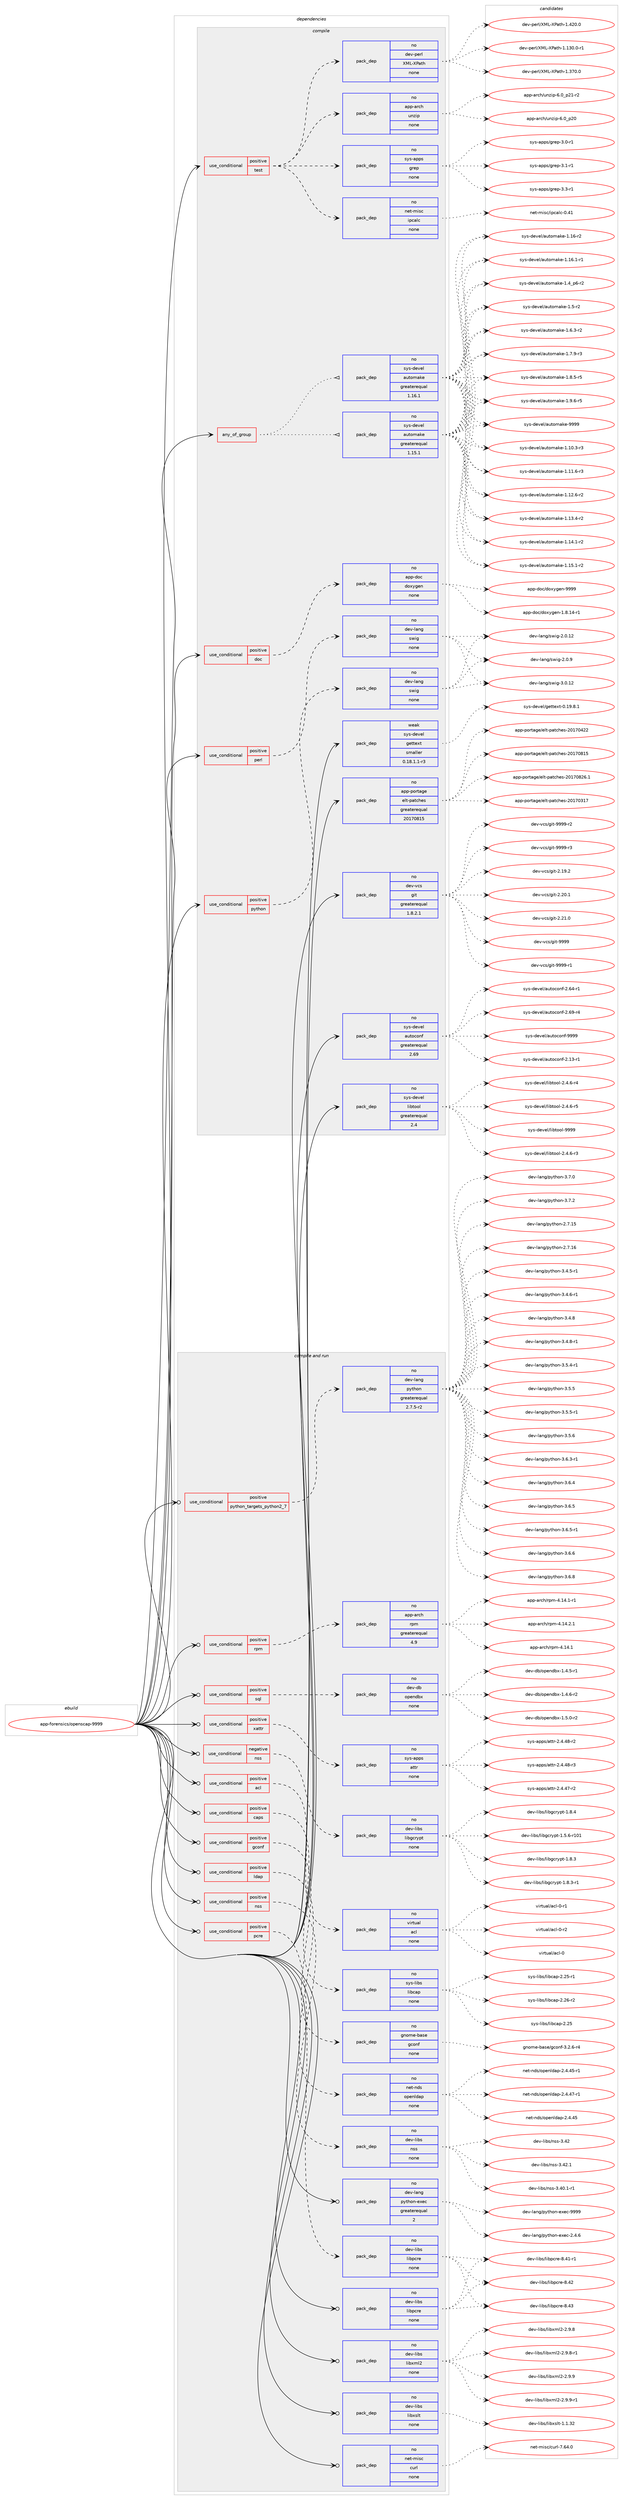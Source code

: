 digraph prolog {

# *************
# Graph options
# *************

newrank=true;
concentrate=true;
compound=true;
graph [rankdir=LR,fontname=Helvetica,fontsize=10,ranksep=1.5];#, ranksep=2.5, nodesep=0.2];
edge  [arrowhead=vee];
node  [fontname=Helvetica,fontsize=10];

# **********
# The ebuild
# **********

subgraph cluster_leftcol {
color=gray;
rank=same;
label=<<i>ebuild</i>>;
id [label="app-forensics/openscap-9999", color=red, width=4, href="../app-forensics/openscap-9999.svg"];
}

# ****************
# The dependencies
# ****************

subgraph cluster_midcol {
color=gray;
label=<<i>dependencies</i>>;
subgraph cluster_compile {
fillcolor="#eeeeee";
style=filled;
label=<<i>compile</i>>;
subgraph any19549 {
dependency1293947 [label=<<TABLE BORDER="0" CELLBORDER="1" CELLSPACING="0" CELLPADDING="4"><TR><TD CELLPADDING="10">any_of_group</TD></TR></TABLE>>, shape=none, color=red];subgraph pack921464 {
dependency1293948 [label=<<TABLE BORDER="0" CELLBORDER="1" CELLSPACING="0" CELLPADDING="4" WIDTH="220"><TR><TD ROWSPAN="6" CELLPADDING="30">pack_dep</TD></TR><TR><TD WIDTH="110">no</TD></TR><TR><TD>sys-devel</TD></TR><TR><TD>automake</TD></TR><TR><TD>greaterequal</TD></TR><TR><TD>1.16.1</TD></TR></TABLE>>, shape=none, color=blue];
}
dependency1293947:e -> dependency1293948:w [weight=20,style="dotted",arrowhead="oinv"];
subgraph pack921465 {
dependency1293949 [label=<<TABLE BORDER="0" CELLBORDER="1" CELLSPACING="0" CELLPADDING="4" WIDTH="220"><TR><TD ROWSPAN="6" CELLPADDING="30">pack_dep</TD></TR><TR><TD WIDTH="110">no</TD></TR><TR><TD>sys-devel</TD></TR><TR><TD>automake</TD></TR><TR><TD>greaterequal</TD></TR><TR><TD>1.15.1</TD></TR></TABLE>>, shape=none, color=blue];
}
dependency1293947:e -> dependency1293949:w [weight=20,style="dotted",arrowhead="oinv"];
}
id:e -> dependency1293947:w [weight=20,style="solid",arrowhead="vee"];
subgraph cond352396 {
dependency1293950 [label=<<TABLE BORDER="0" CELLBORDER="1" CELLSPACING="0" CELLPADDING="4"><TR><TD ROWSPAN="3" CELLPADDING="10">use_conditional</TD></TR><TR><TD>positive</TD></TR><TR><TD>doc</TD></TR></TABLE>>, shape=none, color=red];
subgraph pack921466 {
dependency1293951 [label=<<TABLE BORDER="0" CELLBORDER="1" CELLSPACING="0" CELLPADDING="4" WIDTH="220"><TR><TD ROWSPAN="6" CELLPADDING="30">pack_dep</TD></TR><TR><TD WIDTH="110">no</TD></TR><TR><TD>app-doc</TD></TR><TR><TD>doxygen</TD></TR><TR><TD>none</TD></TR><TR><TD></TD></TR></TABLE>>, shape=none, color=blue];
}
dependency1293950:e -> dependency1293951:w [weight=20,style="dashed",arrowhead="vee"];
}
id:e -> dependency1293950:w [weight=20,style="solid",arrowhead="vee"];
subgraph cond352397 {
dependency1293952 [label=<<TABLE BORDER="0" CELLBORDER="1" CELLSPACING="0" CELLPADDING="4"><TR><TD ROWSPAN="3" CELLPADDING="10">use_conditional</TD></TR><TR><TD>positive</TD></TR><TR><TD>perl</TD></TR></TABLE>>, shape=none, color=red];
subgraph pack921467 {
dependency1293953 [label=<<TABLE BORDER="0" CELLBORDER="1" CELLSPACING="0" CELLPADDING="4" WIDTH="220"><TR><TD ROWSPAN="6" CELLPADDING="30">pack_dep</TD></TR><TR><TD WIDTH="110">no</TD></TR><TR><TD>dev-lang</TD></TR><TR><TD>swig</TD></TR><TR><TD>none</TD></TR><TR><TD></TD></TR></TABLE>>, shape=none, color=blue];
}
dependency1293952:e -> dependency1293953:w [weight=20,style="dashed",arrowhead="vee"];
}
id:e -> dependency1293952:w [weight=20,style="solid",arrowhead="vee"];
subgraph cond352398 {
dependency1293954 [label=<<TABLE BORDER="0" CELLBORDER="1" CELLSPACING="0" CELLPADDING="4"><TR><TD ROWSPAN="3" CELLPADDING="10">use_conditional</TD></TR><TR><TD>positive</TD></TR><TR><TD>python</TD></TR></TABLE>>, shape=none, color=red];
subgraph pack921468 {
dependency1293955 [label=<<TABLE BORDER="0" CELLBORDER="1" CELLSPACING="0" CELLPADDING="4" WIDTH="220"><TR><TD ROWSPAN="6" CELLPADDING="30">pack_dep</TD></TR><TR><TD WIDTH="110">no</TD></TR><TR><TD>dev-lang</TD></TR><TR><TD>swig</TD></TR><TR><TD>none</TD></TR><TR><TD></TD></TR></TABLE>>, shape=none, color=blue];
}
dependency1293954:e -> dependency1293955:w [weight=20,style="dashed",arrowhead="vee"];
}
id:e -> dependency1293954:w [weight=20,style="solid",arrowhead="vee"];
subgraph cond352399 {
dependency1293956 [label=<<TABLE BORDER="0" CELLBORDER="1" CELLSPACING="0" CELLPADDING="4"><TR><TD ROWSPAN="3" CELLPADDING="10">use_conditional</TD></TR><TR><TD>positive</TD></TR><TR><TD>test</TD></TR></TABLE>>, shape=none, color=red];
subgraph pack921469 {
dependency1293957 [label=<<TABLE BORDER="0" CELLBORDER="1" CELLSPACING="0" CELLPADDING="4" WIDTH="220"><TR><TD ROWSPAN="6" CELLPADDING="30">pack_dep</TD></TR><TR><TD WIDTH="110">no</TD></TR><TR><TD>app-arch</TD></TR><TR><TD>unzip</TD></TR><TR><TD>none</TD></TR><TR><TD></TD></TR></TABLE>>, shape=none, color=blue];
}
dependency1293956:e -> dependency1293957:w [weight=20,style="dashed",arrowhead="vee"];
subgraph pack921470 {
dependency1293958 [label=<<TABLE BORDER="0" CELLBORDER="1" CELLSPACING="0" CELLPADDING="4" WIDTH="220"><TR><TD ROWSPAN="6" CELLPADDING="30">pack_dep</TD></TR><TR><TD WIDTH="110">no</TD></TR><TR><TD>dev-perl</TD></TR><TR><TD>XML-XPath</TD></TR><TR><TD>none</TD></TR><TR><TD></TD></TR></TABLE>>, shape=none, color=blue];
}
dependency1293956:e -> dependency1293958:w [weight=20,style="dashed",arrowhead="vee"];
subgraph pack921471 {
dependency1293959 [label=<<TABLE BORDER="0" CELLBORDER="1" CELLSPACING="0" CELLPADDING="4" WIDTH="220"><TR><TD ROWSPAN="6" CELLPADDING="30">pack_dep</TD></TR><TR><TD WIDTH="110">no</TD></TR><TR><TD>net-misc</TD></TR><TR><TD>ipcalc</TD></TR><TR><TD>none</TD></TR><TR><TD></TD></TR></TABLE>>, shape=none, color=blue];
}
dependency1293956:e -> dependency1293959:w [weight=20,style="dashed",arrowhead="vee"];
subgraph pack921472 {
dependency1293960 [label=<<TABLE BORDER="0" CELLBORDER="1" CELLSPACING="0" CELLPADDING="4" WIDTH="220"><TR><TD ROWSPAN="6" CELLPADDING="30">pack_dep</TD></TR><TR><TD WIDTH="110">no</TD></TR><TR><TD>sys-apps</TD></TR><TR><TD>grep</TD></TR><TR><TD>none</TD></TR><TR><TD></TD></TR></TABLE>>, shape=none, color=blue];
}
dependency1293956:e -> dependency1293960:w [weight=20,style="dashed",arrowhead="vee"];
}
id:e -> dependency1293956:w [weight=20,style="solid",arrowhead="vee"];
subgraph pack921473 {
dependency1293961 [label=<<TABLE BORDER="0" CELLBORDER="1" CELLSPACING="0" CELLPADDING="4" WIDTH="220"><TR><TD ROWSPAN="6" CELLPADDING="30">pack_dep</TD></TR><TR><TD WIDTH="110">no</TD></TR><TR><TD>app-portage</TD></TR><TR><TD>elt-patches</TD></TR><TR><TD>greaterequal</TD></TR><TR><TD>20170815</TD></TR></TABLE>>, shape=none, color=blue];
}
id:e -> dependency1293961:w [weight=20,style="solid",arrowhead="vee"];
subgraph pack921474 {
dependency1293962 [label=<<TABLE BORDER="0" CELLBORDER="1" CELLSPACING="0" CELLPADDING="4" WIDTH="220"><TR><TD ROWSPAN="6" CELLPADDING="30">pack_dep</TD></TR><TR><TD WIDTH="110">no</TD></TR><TR><TD>dev-vcs</TD></TR><TR><TD>git</TD></TR><TR><TD>greaterequal</TD></TR><TR><TD>1.8.2.1</TD></TR></TABLE>>, shape=none, color=blue];
}
id:e -> dependency1293962:w [weight=20,style="solid",arrowhead="vee"];
subgraph pack921475 {
dependency1293963 [label=<<TABLE BORDER="0" CELLBORDER="1" CELLSPACING="0" CELLPADDING="4" WIDTH="220"><TR><TD ROWSPAN="6" CELLPADDING="30">pack_dep</TD></TR><TR><TD WIDTH="110">no</TD></TR><TR><TD>sys-devel</TD></TR><TR><TD>autoconf</TD></TR><TR><TD>greaterequal</TD></TR><TR><TD>2.69</TD></TR></TABLE>>, shape=none, color=blue];
}
id:e -> dependency1293963:w [weight=20,style="solid",arrowhead="vee"];
subgraph pack921476 {
dependency1293964 [label=<<TABLE BORDER="0" CELLBORDER="1" CELLSPACING="0" CELLPADDING="4" WIDTH="220"><TR><TD ROWSPAN="6" CELLPADDING="30">pack_dep</TD></TR><TR><TD WIDTH="110">no</TD></TR><TR><TD>sys-devel</TD></TR><TR><TD>libtool</TD></TR><TR><TD>greaterequal</TD></TR><TR><TD>2.4</TD></TR></TABLE>>, shape=none, color=blue];
}
id:e -> dependency1293964:w [weight=20,style="solid",arrowhead="vee"];
subgraph pack921477 {
dependency1293965 [label=<<TABLE BORDER="0" CELLBORDER="1" CELLSPACING="0" CELLPADDING="4" WIDTH="220"><TR><TD ROWSPAN="6" CELLPADDING="30">pack_dep</TD></TR><TR><TD WIDTH="110">weak</TD></TR><TR><TD>sys-devel</TD></TR><TR><TD>gettext</TD></TR><TR><TD>smaller</TD></TR><TR><TD>0.18.1.1-r3</TD></TR></TABLE>>, shape=none, color=blue];
}
id:e -> dependency1293965:w [weight=20,style="solid",arrowhead="vee"];
}
subgraph cluster_compileandrun {
fillcolor="#eeeeee";
style=filled;
label=<<i>compile and run</i>>;
subgraph cond352400 {
dependency1293966 [label=<<TABLE BORDER="0" CELLBORDER="1" CELLSPACING="0" CELLPADDING="4"><TR><TD ROWSPAN="3" CELLPADDING="10">use_conditional</TD></TR><TR><TD>negative</TD></TR><TR><TD>nss</TD></TR></TABLE>>, shape=none, color=red];
subgraph pack921478 {
dependency1293967 [label=<<TABLE BORDER="0" CELLBORDER="1" CELLSPACING="0" CELLPADDING="4" WIDTH="220"><TR><TD ROWSPAN="6" CELLPADDING="30">pack_dep</TD></TR><TR><TD WIDTH="110">no</TD></TR><TR><TD>dev-libs</TD></TR><TR><TD>libgcrypt</TD></TR><TR><TD>none</TD></TR><TR><TD></TD></TR></TABLE>>, shape=none, color=blue];
}
dependency1293966:e -> dependency1293967:w [weight=20,style="dashed",arrowhead="vee"];
}
id:e -> dependency1293966:w [weight=20,style="solid",arrowhead="odotvee"];
subgraph cond352401 {
dependency1293968 [label=<<TABLE BORDER="0" CELLBORDER="1" CELLSPACING="0" CELLPADDING="4"><TR><TD ROWSPAN="3" CELLPADDING="10">use_conditional</TD></TR><TR><TD>positive</TD></TR><TR><TD>acl</TD></TR></TABLE>>, shape=none, color=red];
subgraph pack921479 {
dependency1293969 [label=<<TABLE BORDER="0" CELLBORDER="1" CELLSPACING="0" CELLPADDING="4" WIDTH="220"><TR><TD ROWSPAN="6" CELLPADDING="30">pack_dep</TD></TR><TR><TD WIDTH="110">no</TD></TR><TR><TD>virtual</TD></TR><TR><TD>acl</TD></TR><TR><TD>none</TD></TR><TR><TD></TD></TR></TABLE>>, shape=none, color=blue];
}
dependency1293968:e -> dependency1293969:w [weight=20,style="dashed",arrowhead="vee"];
}
id:e -> dependency1293968:w [weight=20,style="solid",arrowhead="odotvee"];
subgraph cond352402 {
dependency1293970 [label=<<TABLE BORDER="0" CELLBORDER="1" CELLSPACING="0" CELLPADDING="4"><TR><TD ROWSPAN="3" CELLPADDING="10">use_conditional</TD></TR><TR><TD>positive</TD></TR><TR><TD>caps</TD></TR></TABLE>>, shape=none, color=red];
subgraph pack921480 {
dependency1293971 [label=<<TABLE BORDER="0" CELLBORDER="1" CELLSPACING="0" CELLPADDING="4" WIDTH="220"><TR><TD ROWSPAN="6" CELLPADDING="30">pack_dep</TD></TR><TR><TD WIDTH="110">no</TD></TR><TR><TD>sys-libs</TD></TR><TR><TD>libcap</TD></TR><TR><TD>none</TD></TR><TR><TD></TD></TR></TABLE>>, shape=none, color=blue];
}
dependency1293970:e -> dependency1293971:w [weight=20,style="dashed",arrowhead="vee"];
}
id:e -> dependency1293970:w [weight=20,style="solid",arrowhead="odotvee"];
subgraph cond352403 {
dependency1293972 [label=<<TABLE BORDER="0" CELLBORDER="1" CELLSPACING="0" CELLPADDING="4"><TR><TD ROWSPAN="3" CELLPADDING="10">use_conditional</TD></TR><TR><TD>positive</TD></TR><TR><TD>gconf</TD></TR></TABLE>>, shape=none, color=red];
subgraph pack921481 {
dependency1293973 [label=<<TABLE BORDER="0" CELLBORDER="1" CELLSPACING="0" CELLPADDING="4" WIDTH="220"><TR><TD ROWSPAN="6" CELLPADDING="30">pack_dep</TD></TR><TR><TD WIDTH="110">no</TD></TR><TR><TD>gnome-base</TD></TR><TR><TD>gconf</TD></TR><TR><TD>none</TD></TR><TR><TD></TD></TR></TABLE>>, shape=none, color=blue];
}
dependency1293972:e -> dependency1293973:w [weight=20,style="dashed",arrowhead="vee"];
}
id:e -> dependency1293972:w [weight=20,style="solid",arrowhead="odotvee"];
subgraph cond352404 {
dependency1293974 [label=<<TABLE BORDER="0" CELLBORDER="1" CELLSPACING="0" CELLPADDING="4"><TR><TD ROWSPAN="3" CELLPADDING="10">use_conditional</TD></TR><TR><TD>positive</TD></TR><TR><TD>ldap</TD></TR></TABLE>>, shape=none, color=red];
subgraph pack921482 {
dependency1293975 [label=<<TABLE BORDER="0" CELLBORDER="1" CELLSPACING="0" CELLPADDING="4" WIDTH="220"><TR><TD ROWSPAN="6" CELLPADDING="30">pack_dep</TD></TR><TR><TD WIDTH="110">no</TD></TR><TR><TD>net-nds</TD></TR><TR><TD>openldap</TD></TR><TR><TD>none</TD></TR><TR><TD></TD></TR></TABLE>>, shape=none, color=blue];
}
dependency1293974:e -> dependency1293975:w [weight=20,style="dashed",arrowhead="vee"];
}
id:e -> dependency1293974:w [weight=20,style="solid",arrowhead="odotvee"];
subgraph cond352405 {
dependency1293976 [label=<<TABLE BORDER="0" CELLBORDER="1" CELLSPACING="0" CELLPADDING="4"><TR><TD ROWSPAN="3" CELLPADDING="10">use_conditional</TD></TR><TR><TD>positive</TD></TR><TR><TD>nss</TD></TR></TABLE>>, shape=none, color=red];
subgraph pack921483 {
dependency1293977 [label=<<TABLE BORDER="0" CELLBORDER="1" CELLSPACING="0" CELLPADDING="4" WIDTH="220"><TR><TD ROWSPAN="6" CELLPADDING="30">pack_dep</TD></TR><TR><TD WIDTH="110">no</TD></TR><TR><TD>dev-libs</TD></TR><TR><TD>nss</TD></TR><TR><TD>none</TD></TR><TR><TD></TD></TR></TABLE>>, shape=none, color=blue];
}
dependency1293976:e -> dependency1293977:w [weight=20,style="dashed",arrowhead="vee"];
}
id:e -> dependency1293976:w [weight=20,style="solid",arrowhead="odotvee"];
subgraph cond352406 {
dependency1293978 [label=<<TABLE BORDER="0" CELLBORDER="1" CELLSPACING="0" CELLPADDING="4"><TR><TD ROWSPAN="3" CELLPADDING="10">use_conditional</TD></TR><TR><TD>positive</TD></TR><TR><TD>pcre</TD></TR></TABLE>>, shape=none, color=red];
subgraph pack921484 {
dependency1293979 [label=<<TABLE BORDER="0" CELLBORDER="1" CELLSPACING="0" CELLPADDING="4" WIDTH="220"><TR><TD ROWSPAN="6" CELLPADDING="30">pack_dep</TD></TR><TR><TD WIDTH="110">no</TD></TR><TR><TD>dev-libs</TD></TR><TR><TD>libpcre</TD></TR><TR><TD>none</TD></TR><TR><TD></TD></TR></TABLE>>, shape=none, color=blue];
}
dependency1293978:e -> dependency1293979:w [weight=20,style="dashed",arrowhead="vee"];
}
id:e -> dependency1293978:w [weight=20,style="solid",arrowhead="odotvee"];
subgraph cond352407 {
dependency1293980 [label=<<TABLE BORDER="0" CELLBORDER="1" CELLSPACING="0" CELLPADDING="4"><TR><TD ROWSPAN="3" CELLPADDING="10">use_conditional</TD></TR><TR><TD>positive</TD></TR><TR><TD>python_targets_python2_7</TD></TR></TABLE>>, shape=none, color=red];
subgraph pack921485 {
dependency1293981 [label=<<TABLE BORDER="0" CELLBORDER="1" CELLSPACING="0" CELLPADDING="4" WIDTH="220"><TR><TD ROWSPAN="6" CELLPADDING="30">pack_dep</TD></TR><TR><TD WIDTH="110">no</TD></TR><TR><TD>dev-lang</TD></TR><TR><TD>python</TD></TR><TR><TD>greaterequal</TD></TR><TR><TD>2.7.5-r2</TD></TR></TABLE>>, shape=none, color=blue];
}
dependency1293980:e -> dependency1293981:w [weight=20,style="dashed",arrowhead="vee"];
}
id:e -> dependency1293980:w [weight=20,style="solid",arrowhead="odotvee"];
subgraph cond352408 {
dependency1293982 [label=<<TABLE BORDER="0" CELLBORDER="1" CELLSPACING="0" CELLPADDING="4"><TR><TD ROWSPAN="3" CELLPADDING="10">use_conditional</TD></TR><TR><TD>positive</TD></TR><TR><TD>rpm</TD></TR></TABLE>>, shape=none, color=red];
subgraph pack921486 {
dependency1293983 [label=<<TABLE BORDER="0" CELLBORDER="1" CELLSPACING="0" CELLPADDING="4" WIDTH="220"><TR><TD ROWSPAN="6" CELLPADDING="30">pack_dep</TD></TR><TR><TD WIDTH="110">no</TD></TR><TR><TD>app-arch</TD></TR><TR><TD>rpm</TD></TR><TR><TD>greaterequal</TD></TR><TR><TD>4.9</TD></TR></TABLE>>, shape=none, color=blue];
}
dependency1293982:e -> dependency1293983:w [weight=20,style="dashed",arrowhead="vee"];
}
id:e -> dependency1293982:w [weight=20,style="solid",arrowhead="odotvee"];
subgraph cond352409 {
dependency1293984 [label=<<TABLE BORDER="0" CELLBORDER="1" CELLSPACING="0" CELLPADDING="4"><TR><TD ROWSPAN="3" CELLPADDING="10">use_conditional</TD></TR><TR><TD>positive</TD></TR><TR><TD>sql</TD></TR></TABLE>>, shape=none, color=red];
subgraph pack921487 {
dependency1293985 [label=<<TABLE BORDER="0" CELLBORDER="1" CELLSPACING="0" CELLPADDING="4" WIDTH="220"><TR><TD ROWSPAN="6" CELLPADDING="30">pack_dep</TD></TR><TR><TD WIDTH="110">no</TD></TR><TR><TD>dev-db</TD></TR><TR><TD>opendbx</TD></TR><TR><TD>none</TD></TR><TR><TD></TD></TR></TABLE>>, shape=none, color=blue];
}
dependency1293984:e -> dependency1293985:w [weight=20,style="dashed",arrowhead="vee"];
}
id:e -> dependency1293984:w [weight=20,style="solid",arrowhead="odotvee"];
subgraph cond352410 {
dependency1293986 [label=<<TABLE BORDER="0" CELLBORDER="1" CELLSPACING="0" CELLPADDING="4"><TR><TD ROWSPAN="3" CELLPADDING="10">use_conditional</TD></TR><TR><TD>positive</TD></TR><TR><TD>xattr</TD></TR></TABLE>>, shape=none, color=red];
subgraph pack921488 {
dependency1293987 [label=<<TABLE BORDER="0" CELLBORDER="1" CELLSPACING="0" CELLPADDING="4" WIDTH="220"><TR><TD ROWSPAN="6" CELLPADDING="30">pack_dep</TD></TR><TR><TD WIDTH="110">no</TD></TR><TR><TD>sys-apps</TD></TR><TR><TD>attr</TD></TR><TR><TD>none</TD></TR><TR><TD></TD></TR></TABLE>>, shape=none, color=blue];
}
dependency1293986:e -> dependency1293987:w [weight=20,style="dashed",arrowhead="vee"];
}
id:e -> dependency1293986:w [weight=20,style="solid",arrowhead="odotvee"];
subgraph pack921489 {
dependency1293988 [label=<<TABLE BORDER="0" CELLBORDER="1" CELLSPACING="0" CELLPADDING="4" WIDTH="220"><TR><TD ROWSPAN="6" CELLPADDING="30">pack_dep</TD></TR><TR><TD WIDTH="110">no</TD></TR><TR><TD>dev-lang</TD></TR><TR><TD>python-exec</TD></TR><TR><TD>greaterequal</TD></TR><TR><TD>2</TD></TR></TABLE>>, shape=none, color=blue];
}
id:e -> dependency1293988:w [weight=20,style="solid",arrowhead="odotvee"];
subgraph pack921490 {
dependency1293989 [label=<<TABLE BORDER="0" CELLBORDER="1" CELLSPACING="0" CELLPADDING="4" WIDTH="220"><TR><TD ROWSPAN="6" CELLPADDING="30">pack_dep</TD></TR><TR><TD WIDTH="110">no</TD></TR><TR><TD>dev-libs</TD></TR><TR><TD>libpcre</TD></TR><TR><TD>none</TD></TR><TR><TD></TD></TR></TABLE>>, shape=none, color=blue];
}
id:e -> dependency1293989:w [weight=20,style="solid",arrowhead="odotvee"];
subgraph pack921491 {
dependency1293990 [label=<<TABLE BORDER="0" CELLBORDER="1" CELLSPACING="0" CELLPADDING="4" WIDTH="220"><TR><TD ROWSPAN="6" CELLPADDING="30">pack_dep</TD></TR><TR><TD WIDTH="110">no</TD></TR><TR><TD>dev-libs</TD></TR><TR><TD>libxml2</TD></TR><TR><TD>none</TD></TR><TR><TD></TD></TR></TABLE>>, shape=none, color=blue];
}
id:e -> dependency1293990:w [weight=20,style="solid",arrowhead="odotvee"];
subgraph pack921492 {
dependency1293991 [label=<<TABLE BORDER="0" CELLBORDER="1" CELLSPACING="0" CELLPADDING="4" WIDTH="220"><TR><TD ROWSPAN="6" CELLPADDING="30">pack_dep</TD></TR><TR><TD WIDTH="110">no</TD></TR><TR><TD>dev-libs</TD></TR><TR><TD>libxslt</TD></TR><TR><TD>none</TD></TR><TR><TD></TD></TR></TABLE>>, shape=none, color=blue];
}
id:e -> dependency1293991:w [weight=20,style="solid",arrowhead="odotvee"];
subgraph pack921493 {
dependency1293992 [label=<<TABLE BORDER="0" CELLBORDER="1" CELLSPACING="0" CELLPADDING="4" WIDTH="220"><TR><TD ROWSPAN="6" CELLPADDING="30">pack_dep</TD></TR><TR><TD WIDTH="110">no</TD></TR><TR><TD>net-misc</TD></TR><TR><TD>curl</TD></TR><TR><TD>none</TD></TR><TR><TD></TD></TR></TABLE>>, shape=none, color=blue];
}
id:e -> dependency1293992:w [weight=20,style="solid",arrowhead="odotvee"];
}
subgraph cluster_run {
fillcolor="#eeeeee";
style=filled;
label=<<i>run</i>>;
}
}

# **************
# The candidates
# **************

subgraph cluster_choices {
rank=same;
color=gray;
label=<<i>candidates</i>>;

subgraph choice921464 {
color=black;
nodesep=1;
choice11512111545100101118101108479711711611110997107101454946494846514511451 [label="sys-devel/automake-1.10.3-r3", color=red, width=4,href="../sys-devel/automake-1.10.3-r3.svg"];
choice11512111545100101118101108479711711611110997107101454946494946544511451 [label="sys-devel/automake-1.11.6-r3", color=red, width=4,href="../sys-devel/automake-1.11.6-r3.svg"];
choice11512111545100101118101108479711711611110997107101454946495046544511450 [label="sys-devel/automake-1.12.6-r2", color=red, width=4,href="../sys-devel/automake-1.12.6-r2.svg"];
choice11512111545100101118101108479711711611110997107101454946495146524511450 [label="sys-devel/automake-1.13.4-r2", color=red, width=4,href="../sys-devel/automake-1.13.4-r2.svg"];
choice11512111545100101118101108479711711611110997107101454946495246494511450 [label="sys-devel/automake-1.14.1-r2", color=red, width=4,href="../sys-devel/automake-1.14.1-r2.svg"];
choice11512111545100101118101108479711711611110997107101454946495346494511450 [label="sys-devel/automake-1.15.1-r2", color=red, width=4,href="../sys-devel/automake-1.15.1-r2.svg"];
choice1151211154510010111810110847971171161111099710710145494649544511450 [label="sys-devel/automake-1.16-r2", color=red, width=4,href="../sys-devel/automake-1.16-r2.svg"];
choice11512111545100101118101108479711711611110997107101454946495446494511449 [label="sys-devel/automake-1.16.1-r1", color=red, width=4,href="../sys-devel/automake-1.16.1-r1.svg"];
choice115121115451001011181011084797117116111109971071014549465295112544511450 [label="sys-devel/automake-1.4_p6-r2", color=red, width=4,href="../sys-devel/automake-1.4_p6-r2.svg"];
choice11512111545100101118101108479711711611110997107101454946534511450 [label="sys-devel/automake-1.5-r2", color=red, width=4,href="../sys-devel/automake-1.5-r2.svg"];
choice115121115451001011181011084797117116111109971071014549465446514511450 [label="sys-devel/automake-1.6.3-r2", color=red, width=4,href="../sys-devel/automake-1.6.3-r2.svg"];
choice115121115451001011181011084797117116111109971071014549465546574511451 [label="sys-devel/automake-1.7.9-r3", color=red, width=4,href="../sys-devel/automake-1.7.9-r3.svg"];
choice115121115451001011181011084797117116111109971071014549465646534511453 [label="sys-devel/automake-1.8.5-r5", color=red, width=4,href="../sys-devel/automake-1.8.5-r5.svg"];
choice115121115451001011181011084797117116111109971071014549465746544511453 [label="sys-devel/automake-1.9.6-r5", color=red, width=4,href="../sys-devel/automake-1.9.6-r5.svg"];
choice115121115451001011181011084797117116111109971071014557575757 [label="sys-devel/automake-9999", color=red, width=4,href="../sys-devel/automake-9999.svg"];
dependency1293948:e -> choice11512111545100101118101108479711711611110997107101454946494846514511451:w [style=dotted,weight="100"];
dependency1293948:e -> choice11512111545100101118101108479711711611110997107101454946494946544511451:w [style=dotted,weight="100"];
dependency1293948:e -> choice11512111545100101118101108479711711611110997107101454946495046544511450:w [style=dotted,weight="100"];
dependency1293948:e -> choice11512111545100101118101108479711711611110997107101454946495146524511450:w [style=dotted,weight="100"];
dependency1293948:e -> choice11512111545100101118101108479711711611110997107101454946495246494511450:w [style=dotted,weight="100"];
dependency1293948:e -> choice11512111545100101118101108479711711611110997107101454946495346494511450:w [style=dotted,weight="100"];
dependency1293948:e -> choice1151211154510010111810110847971171161111099710710145494649544511450:w [style=dotted,weight="100"];
dependency1293948:e -> choice11512111545100101118101108479711711611110997107101454946495446494511449:w [style=dotted,weight="100"];
dependency1293948:e -> choice115121115451001011181011084797117116111109971071014549465295112544511450:w [style=dotted,weight="100"];
dependency1293948:e -> choice11512111545100101118101108479711711611110997107101454946534511450:w [style=dotted,weight="100"];
dependency1293948:e -> choice115121115451001011181011084797117116111109971071014549465446514511450:w [style=dotted,weight="100"];
dependency1293948:e -> choice115121115451001011181011084797117116111109971071014549465546574511451:w [style=dotted,weight="100"];
dependency1293948:e -> choice115121115451001011181011084797117116111109971071014549465646534511453:w [style=dotted,weight="100"];
dependency1293948:e -> choice115121115451001011181011084797117116111109971071014549465746544511453:w [style=dotted,weight="100"];
dependency1293948:e -> choice115121115451001011181011084797117116111109971071014557575757:w [style=dotted,weight="100"];
}
subgraph choice921465 {
color=black;
nodesep=1;
choice11512111545100101118101108479711711611110997107101454946494846514511451 [label="sys-devel/automake-1.10.3-r3", color=red, width=4,href="../sys-devel/automake-1.10.3-r3.svg"];
choice11512111545100101118101108479711711611110997107101454946494946544511451 [label="sys-devel/automake-1.11.6-r3", color=red, width=4,href="../sys-devel/automake-1.11.6-r3.svg"];
choice11512111545100101118101108479711711611110997107101454946495046544511450 [label="sys-devel/automake-1.12.6-r2", color=red, width=4,href="../sys-devel/automake-1.12.6-r2.svg"];
choice11512111545100101118101108479711711611110997107101454946495146524511450 [label="sys-devel/automake-1.13.4-r2", color=red, width=4,href="../sys-devel/automake-1.13.4-r2.svg"];
choice11512111545100101118101108479711711611110997107101454946495246494511450 [label="sys-devel/automake-1.14.1-r2", color=red, width=4,href="../sys-devel/automake-1.14.1-r2.svg"];
choice11512111545100101118101108479711711611110997107101454946495346494511450 [label="sys-devel/automake-1.15.1-r2", color=red, width=4,href="../sys-devel/automake-1.15.1-r2.svg"];
choice1151211154510010111810110847971171161111099710710145494649544511450 [label="sys-devel/automake-1.16-r2", color=red, width=4,href="../sys-devel/automake-1.16-r2.svg"];
choice11512111545100101118101108479711711611110997107101454946495446494511449 [label="sys-devel/automake-1.16.1-r1", color=red, width=4,href="../sys-devel/automake-1.16.1-r1.svg"];
choice115121115451001011181011084797117116111109971071014549465295112544511450 [label="sys-devel/automake-1.4_p6-r2", color=red, width=4,href="../sys-devel/automake-1.4_p6-r2.svg"];
choice11512111545100101118101108479711711611110997107101454946534511450 [label="sys-devel/automake-1.5-r2", color=red, width=4,href="../sys-devel/automake-1.5-r2.svg"];
choice115121115451001011181011084797117116111109971071014549465446514511450 [label="sys-devel/automake-1.6.3-r2", color=red, width=4,href="../sys-devel/automake-1.6.3-r2.svg"];
choice115121115451001011181011084797117116111109971071014549465546574511451 [label="sys-devel/automake-1.7.9-r3", color=red, width=4,href="../sys-devel/automake-1.7.9-r3.svg"];
choice115121115451001011181011084797117116111109971071014549465646534511453 [label="sys-devel/automake-1.8.5-r5", color=red, width=4,href="../sys-devel/automake-1.8.5-r5.svg"];
choice115121115451001011181011084797117116111109971071014549465746544511453 [label="sys-devel/automake-1.9.6-r5", color=red, width=4,href="../sys-devel/automake-1.9.6-r5.svg"];
choice115121115451001011181011084797117116111109971071014557575757 [label="sys-devel/automake-9999", color=red, width=4,href="../sys-devel/automake-9999.svg"];
dependency1293949:e -> choice11512111545100101118101108479711711611110997107101454946494846514511451:w [style=dotted,weight="100"];
dependency1293949:e -> choice11512111545100101118101108479711711611110997107101454946494946544511451:w [style=dotted,weight="100"];
dependency1293949:e -> choice11512111545100101118101108479711711611110997107101454946495046544511450:w [style=dotted,weight="100"];
dependency1293949:e -> choice11512111545100101118101108479711711611110997107101454946495146524511450:w [style=dotted,weight="100"];
dependency1293949:e -> choice11512111545100101118101108479711711611110997107101454946495246494511450:w [style=dotted,weight="100"];
dependency1293949:e -> choice11512111545100101118101108479711711611110997107101454946495346494511450:w [style=dotted,weight="100"];
dependency1293949:e -> choice1151211154510010111810110847971171161111099710710145494649544511450:w [style=dotted,weight="100"];
dependency1293949:e -> choice11512111545100101118101108479711711611110997107101454946495446494511449:w [style=dotted,weight="100"];
dependency1293949:e -> choice115121115451001011181011084797117116111109971071014549465295112544511450:w [style=dotted,weight="100"];
dependency1293949:e -> choice11512111545100101118101108479711711611110997107101454946534511450:w [style=dotted,weight="100"];
dependency1293949:e -> choice115121115451001011181011084797117116111109971071014549465446514511450:w [style=dotted,weight="100"];
dependency1293949:e -> choice115121115451001011181011084797117116111109971071014549465546574511451:w [style=dotted,weight="100"];
dependency1293949:e -> choice115121115451001011181011084797117116111109971071014549465646534511453:w [style=dotted,weight="100"];
dependency1293949:e -> choice115121115451001011181011084797117116111109971071014549465746544511453:w [style=dotted,weight="100"];
dependency1293949:e -> choice115121115451001011181011084797117116111109971071014557575757:w [style=dotted,weight="100"];
}
subgraph choice921466 {
color=black;
nodesep=1;
choice97112112451001119947100111120121103101110454946564649524511449 [label="app-doc/doxygen-1.8.14-r1", color=red, width=4,href="../app-doc/doxygen-1.8.14-r1.svg"];
choice971121124510011199471001111201211031011104557575757 [label="app-doc/doxygen-9999", color=red, width=4,href="../app-doc/doxygen-9999.svg"];
dependency1293951:e -> choice97112112451001119947100111120121103101110454946564649524511449:w [style=dotted,weight="100"];
dependency1293951:e -> choice971121124510011199471001111201211031011104557575757:w [style=dotted,weight="100"];
}
subgraph choice921467 {
color=black;
nodesep=1;
choice10010111845108971101034711511910510345504648464950 [label="dev-lang/swig-2.0.12", color=red, width=4,href="../dev-lang/swig-2.0.12.svg"];
choice100101118451089711010347115119105103455046484657 [label="dev-lang/swig-2.0.9", color=red, width=4,href="../dev-lang/swig-2.0.9.svg"];
choice10010111845108971101034711511910510345514648464950 [label="dev-lang/swig-3.0.12", color=red, width=4,href="../dev-lang/swig-3.0.12.svg"];
dependency1293953:e -> choice10010111845108971101034711511910510345504648464950:w [style=dotted,weight="100"];
dependency1293953:e -> choice100101118451089711010347115119105103455046484657:w [style=dotted,weight="100"];
dependency1293953:e -> choice10010111845108971101034711511910510345514648464950:w [style=dotted,weight="100"];
}
subgraph choice921468 {
color=black;
nodesep=1;
choice10010111845108971101034711511910510345504648464950 [label="dev-lang/swig-2.0.12", color=red, width=4,href="../dev-lang/swig-2.0.12.svg"];
choice100101118451089711010347115119105103455046484657 [label="dev-lang/swig-2.0.9", color=red, width=4,href="../dev-lang/swig-2.0.9.svg"];
choice10010111845108971101034711511910510345514648464950 [label="dev-lang/swig-3.0.12", color=red, width=4,href="../dev-lang/swig-3.0.12.svg"];
dependency1293955:e -> choice10010111845108971101034711511910510345504648464950:w [style=dotted,weight="100"];
dependency1293955:e -> choice100101118451089711010347115119105103455046484657:w [style=dotted,weight="100"];
dependency1293955:e -> choice10010111845108971101034711511910510345514648464950:w [style=dotted,weight="100"];
}
subgraph choice921469 {
color=black;
nodesep=1;
choice971121124597114991044711711012210511245544648951125048 [label="app-arch/unzip-6.0_p20", color=red, width=4,href="../app-arch/unzip-6.0_p20.svg"];
choice9711211245971149910447117110122105112455446489511250494511450 [label="app-arch/unzip-6.0_p21-r2", color=red, width=4,href="../app-arch/unzip-6.0_p21-r2.svg"];
dependency1293957:e -> choice971121124597114991044711711012210511245544648951125048:w [style=dotted,weight="100"];
dependency1293957:e -> choice9711211245971149910447117110122105112455446489511250494511450:w [style=dotted,weight="100"];
}
subgraph choice921470 {
color=black;
nodesep=1;
choice10010111845112101114108478877764588809711610445494649514846484511449 [label="dev-perl/XML-XPath-1.130.0-r1", color=red, width=4,href="../dev-perl/XML-XPath-1.130.0-r1.svg"];
choice1001011184511210111410847887776458880971161044549465155484648 [label="dev-perl/XML-XPath-1.370.0", color=red, width=4,href="../dev-perl/XML-XPath-1.370.0.svg"];
choice1001011184511210111410847887776458880971161044549465250484648 [label="dev-perl/XML-XPath-1.420.0", color=red, width=4,href="../dev-perl/XML-XPath-1.420.0.svg"];
dependency1293958:e -> choice10010111845112101114108478877764588809711610445494649514846484511449:w [style=dotted,weight="100"];
dependency1293958:e -> choice1001011184511210111410847887776458880971161044549465155484648:w [style=dotted,weight="100"];
dependency1293958:e -> choice1001011184511210111410847887776458880971161044549465250484648:w [style=dotted,weight="100"];
}
subgraph choice921471 {
color=black;
nodesep=1;
choice1101011164510910511599471051129997108994548465249 [label="net-misc/ipcalc-0.41", color=red, width=4,href="../net-misc/ipcalc-0.41.svg"];
dependency1293959:e -> choice1101011164510910511599471051129997108994548465249:w [style=dotted,weight="100"];
}
subgraph choice921472 {
color=black;
nodesep=1;
choice115121115459711211211547103114101112455146484511449 [label="sys-apps/grep-3.0-r1", color=red, width=4,href="../sys-apps/grep-3.0-r1.svg"];
choice115121115459711211211547103114101112455146494511449 [label="sys-apps/grep-3.1-r1", color=red, width=4,href="../sys-apps/grep-3.1-r1.svg"];
choice115121115459711211211547103114101112455146514511449 [label="sys-apps/grep-3.3-r1", color=red, width=4,href="../sys-apps/grep-3.3-r1.svg"];
dependency1293960:e -> choice115121115459711211211547103114101112455146484511449:w [style=dotted,weight="100"];
dependency1293960:e -> choice115121115459711211211547103114101112455146494511449:w [style=dotted,weight="100"];
dependency1293960:e -> choice115121115459711211211547103114101112455146514511449:w [style=dotted,weight="100"];
}
subgraph choice921473 {
color=black;
nodesep=1;
choice97112112451121111141169710310147101108116451129711699104101115455048495548514955 [label="app-portage/elt-patches-20170317", color=red, width=4,href="../app-portage/elt-patches-20170317.svg"];
choice97112112451121111141169710310147101108116451129711699104101115455048495548525050 [label="app-portage/elt-patches-20170422", color=red, width=4,href="../app-portage/elt-patches-20170422.svg"];
choice97112112451121111141169710310147101108116451129711699104101115455048495548564953 [label="app-portage/elt-patches-20170815", color=red, width=4,href="../app-portage/elt-patches-20170815.svg"];
choice971121124511211111411697103101471011081164511297116991041011154550484955485650544649 [label="app-portage/elt-patches-20170826.1", color=red, width=4,href="../app-portage/elt-patches-20170826.1.svg"];
dependency1293961:e -> choice97112112451121111141169710310147101108116451129711699104101115455048495548514955:w [style=dotted,weight="100"];
dependency1293961:e -> choice97112112451121111141169710310147101108116451129711699104101115455048495548525050:w [style=dotted,weight="100"];
dependency1293961:e -> choice97112112451121111141169710310147101108116451129711699104101115455048495548564953:w [style=dotted,weight="100"];
dependency1293961:e -> choice971121124511211111411697103101471011081164511297116991041011154550484955485650544649:w [style=dotted,weight="100"];
}
subgraph choice921474 {
color=black;
nodesep=1;
choice10010111845118991154710310511645504649574650 [label="dev-vcs/git-2.19.2", color=red, width=4,href="../dev-vcs/git-2.19.2.svg"];
choice10010111845118991154710310511645504650484649 [label="dev-vcs/git-2.20.1", color=red, width=4,href="../dev-vcs/git-2.20.1.svg"];
choice10010111845118991154710310511645504650494648 [label="dev-vcs/git-2.21.0", color=red, width=4,href="../dev-vcs/git-2.21.0.svg"];
choice1001011184511899115471031051164557575757 [label="dev-vcs/git-9999", color=red, width=4,href="../dev-vcs/git-9999.svg"];
choice10010111845118991154710310511645575757574511449 [label="dev-vcs/git-9999-r1", color=red, width=4,href="../dev-vcs/git-9999-r1.svg"];
choice10010111845118991154710310511645575757574511450 [label="dev-vcs/git-9999-r2", color=red, width=4,href="../dev-vcs/git-9999-r2.svg"];
choice10010111845118991154710310511645575757574511451 [label="dev-vcs/git-9999-r3", color=red, width=4,href="../dev-vcs/git-9999-r3.svg"];
dependency1293962:e -> choice10010111845118991154710310511645504649574650:w [style=dotted,weight="100"];
dependency1293962:e -> choice10010111845118991154710310511645504650484649:w [style=dotted,weight="100"];
dependency1293962:e -> choice10010111845118991154710310511645504650494648:w [style=dotted,weight="100"];
dependency1293962:e -> choice1001011184511899115471031051164557575757:w [style=dotted,weight="100"];
dependency1293962:e -> choice10010111845118991154710310511645575757574511449:w [style=dotted,weight="100"];
dependency1293962:e -> choice10010111845118991154710310511645575757574511450:w [style=dotted,weight="100"];
dependency1293962:e -> choice10010111845118991154710310511645575757574511451:w [style=dotted,weight="100"];
}
subgraph choice921475 {
color=black;
nodesep=1;
choice1151211154510010111810110847971171161119911111010245504649514511449 [label="sys-devel/autoconf-2.13-r1", color=red, width=4,href="../sys-devel/autoconf-2.13-r1.svg"];
choice1151211154510010111810110847971171161119911111010245504654524511449 [label="sys-devel/autoconf-2.64-r1", color=red, width=4,href="../sys-devel/autoconf-2.64-r1.svg"];
choice1151211154510010111810110847971171161119911111010245504654574511452 [label="sys-devel/autoconf-2.69-r4", color=red, width=4,href="../sys-devel/autoconf-2.69-r4.svg"];
choice115121115451001011181011084797117116111991111101024557575757 [label="sys-devel/autoconf-9999", color=red, width=4,href="../sys-devel/autoconf-9999.svg"];
dependency1293963:e -> choice1151211154510010111810110847971171161119911111010245504649514511449:w [style=dotted,weight="100"];
dependency1293963:e -> choice1151211154510010111810110847971171161119911111010245504654524511449:w [style=dotted,weight="100"];
dependency1293963:e -> choice1151211154510010111810110847971171161119911111010245504654574511452:w [style=dotted,weight="100"];
dependency1293963:e -> choice115121115451001011181011084797117116111991111101024557575757:w [style=dotted,weight="100"];
}
subgraph choice921476 {
color=black;
nodesep=1;
choice1151211154510010111810110847108105981161111111084550465246544511451 [label="sys-devel/libtool-2.4.6-r3", color=red, width=4,href="../sys-devel/libtool-2.4.6-r3.svg"];
choice1151211154510010111810110847108105981161111111084550465246544511452 [label="sys-devel/libtool-2.4.6-r4", color=red, width=4,href="../sys-devel/libtool-2.4.6-r4.svg"];
choice1151211154510010111810110847108105981161111111084550465246544511453 [label="sys-devel/libtool-2.4.6-r5", color=red, width=4,href="../sys-devel/libtool-2.4.6-r5.svg"];
choice1151211154510010111810110847108105981161111111084557575757 [label="sys-devel/libtool-9999", color=red, width=4,href="../sys-devel/libtool-9999.svg"];
dependency1293964:e -> choice1151211154510010111810110847108105981161111111084550465246544511451:w [style=dotted,weight="100"];
dependency1293964:e -> choice1151211154510010111810110847108105981161111111084550465246544511452:w [style=dotted,weight="100"];
dependency1293964:e -> choice1151211154510010111810110847108105981161111111084550465246544511453:w [style=dotted,weight="100"];
dependency1293964:e -> choice1151211154510010111810110847108105981161111111084557575757:w [style=dotted,weight="100"];
}
subgraph choice921477 {
color=black;
nodesep=1;
choice1151211154510010111810110847103101116116101120116454846495746564649 [label="sys-devel/gettext-0.19.8.1", color=red, width=4,href="../sys-devel/gettext-0.19.8.1.svg"];
dependency1293965:e -> choice1151211154510010111810110847103101116116101120116454846495746564649:w [style=dotted,weight="100"];
}
subgraph choice921478 {
color=black;
nodesep=1;
choice100101118451081059811547108105981039911412111211645494653465445114494849 [label="dev-libs/libgcrypt-1.5.6-r101", color=red, width=4,href="../dev-libs/libgcrypt-1.5.6-r101.svg"];
choice1001011184510810598115471081059810399114121112116454946564651 [label="dev-libs/libgcrypt-1.8.3", color=red, width=4,href="../dev-libs/libgcrypt-1.8.3.svg"];
choice10010111845108105981154710810598103991141211121164549465646514511449 [label="dev-libs/libgcrypt-1.8.3-r1", color=red, width=4,href="../dev-libs/libgcrypt-1.8.3-r1.svg"];
choice1001011184510810598115471081059810399114121112116454946564652 [label="dev-libs/libgcrypt-1.8.4", color=red, width=4,href="../dev-libs/libgcrypt-1.8.4.svg"];
dependency1293967:e -> choice100101118451081059811547108105981039911412111211645494653465445114494849:w [style=dotted,weight="100"];
dependency1293967:e -> choice1001011184510810598115471081059810399114121112116454946564651:w [style=dotted,weight="100"];
dependency1293967:e -> choice10010111845108105981154710810598103991141211121164549465646514511449:w [style=dotted,weight="100"];
dependency1293967:e -> choice1001011184510810598115471081059810399114121112116454946564652:w [style=dotted,weight="100"];
}
subgraph choice921479 {
color=black;
nodesep=1;
choice118105114116117971084797991084548 [label="virtual/acl-0", color=red, width=4,href="../virtual/acl-0.svg"];
choice1181051141161179710847979910845484511449 [label="virtual/acl-0-r1", color=red, width=4,href="../virtual/acl-0-r1.svg"];
choice1181051141161179710847979910845484511450 [label="virtual/acl-0-r2", color=red, width=4,href="../virtual/acl-0-r2.svg"];
dependency1293969:e -> choice118105114116117971084797991084548:w [style=dotted,weight="100"];
dependency1293969:e -> choice1181051141161179710847979910845484511449:w [style=dotted,weight="100"];
dependency1293969:e -> choice1181051141161179710847979910845484511450:w [style=dotted,weight="100"];
}
subgraph choice921480 {
color=black;
nodesep=1;
choice1151211154510810598115471081059899971124550465053 [label="sys-libs/libcap-2.25", color=red, width=4,href="../sys-libs/libcap-2.25.svg"];
choice11512111545108105981154710810598999711245504650534511449 [label="sys-libs/libcap-2.25-r1", color=red, width=4,href="../sys-libs/libcap-2.25-r1.svg"];
choice11512111545108105981154710810598999711245504650544511450 [label="sys-libs/libcap-2.26-r2", color=red, width=4,href="../sys-libs/libcap-2.26-r2.svg"];
dependency1293971:e -> choice1151211154510810598115471081059899971124550465053:w [style=dotted,weight="100"];
dependency1293971:e -> choice11512111545108105981154710810598999711245504650534511449:w [style=dotted,weight="100"];
dependency1293971:e -> choice11512111545108105981154710810598999711245504650544511450:w [style=dotted,weight="100"];
}
subgraph choice921481 {
color=black;
nodesep=1;
choice10311011110910145989711510147103991111101024551465046544511452 [label="gnome-base/gconf-3.2.6-r4", color=red, width=4,href="../gnome-base/gconf-3.2.6-r4.svg"];
dependency1293973:e -> choice10311011110910145989711510147103991111101024551465046544511452:w [style=dotted,weight="100"];
}
subgraph choice921482 {
color=black;
nodesep=1;
choice11010111645110100115471111121011101081009711245504652465253 [label="net-nds/openldap-2.4.45", color=red, width=4,href="../net-nds/openldap-2.4.45.svg"];
choice110101116451101001154711111210111010810097112455046524652534511449 [label="net-nds/openldap-2.4.45-r1", color=red, width=4,href="../net-nds/openldap-2.4.45-r1.svg"];
choice110101116451101001154711111210111010810097112455046524652554511449 [label="net-nds/openldap-2.4.47-r1", color=red, width=4,href="../net-nds/openldap-2.4.47-r1.svg"];
dependency1293975:e -> choice11010111645110100115471111121011101081009711245504652465253:w [style=dotted,weight="100"];
dependency1293975:e -> choice110101116451101001154711111210111010810097112455046524652534511449:w [style=dotted,weight="100"];
dependency1293975:e -> choice110101116451101001154711111210111010810097112455046524652554511449:w [style=dotted,weight="100"];
}
subgraph choice921483 {
color=black;
nodesep=1;
choice100101118451081059811547110115115455146524846494511449 [label="dev-libs/nss-3.40.1-r1", color=red, width=4,href="../dev-libs/nss-3.40.1-r1.svg"];
choice1001011184510810598115471101151154551465250 [label="dev-libs/nss-3.42", color=red, width=4,href="../dev-libs/nss-3.42.svg"];
choice10010111845108105981154711011511545514652504649 [label="dev-libs/nss-3.42.1", color=red, width=4,href="../dev-libs/nss-3.42.1.svg"];
dependency1293977:e -> choice100101118451081059811547110115115455146524846494511449:w [style=dotted,weight="100"];
dependency1293977:e -> choice1001011184510810598115471101151154551465250:w [style=dotted,weight="100"];
dependency1293977:e -> choice10010111845108105981154711011511545514652504649:w [style=dotted,weight="100"];
}
subgraph choice921484 {
color=black;
nodesep=1;
choice100101118451081059811547108105981129911410145564652494511449 [label="dev-libs/libpcre-8.41-r1", color=red, width=4,href="../dev-libs/libpcre-8.41-r1.svg"];
choice10010111845108105981154710810598112991141014556465250 [label="dev-libs/libpcre-8.42", color=red, width=4,href="../dev-libs/libpcre-8.42.svg"];
choice10010111845108105981154710810598112991141014556465251 [label="dev-libs/libpcre-8.43", color=red, width=4,href="../dev-libs/libpcre-8.43.svg"];
dependency1293979:e -> choice100101118451081059811547108105981129911410145564652494511449:w [style=dotted,weight="100"];
dependency1293979:e -> choice10010111845108105981154710810598112991141014556465250:w [style=dotted,weight="100"];
dependency1293979:e -> choice10010111845108105981154710810598112991141014556465251:w [style=dotted,weight="100"];
}
subgraph choice921485 {
color=black;
nodesep=1;
choice10010111845108971101034711212111610411111045504655464953 [label="dev-lang/python-2.7.15", color=red, width=4,href="../dev-lang/python-2.7.15.svg"];
choice10010111845108971101034711212111610411111045504655464954 [label="dev-lang/python-2.7.16", color=red, width=4,href="../dev-lang/python-2.7.16.svg"];
choice1001011184510897110103471121211161041111104551465246534511449 [label="dev-lang/python-3.4.5-r1", color=red, width=4,href="../dev-lang/python-3.4.5-r1.svg"];
choice1001011184510897110103471121211161041111104551465246544511449 [label="dev-lang/python-3.4.6-r1", color=red, width=4,href="../dev-lang/python-3.4.6-r1.svg"];
choice100101118451089711010347112121116104111110455146524656 [label="dev-lang/python-3.4.8", color=red, width=4,href="../dev-lang/python-3.4.8.svg"];
choice1001011184510897110103471121211161041111104551465246564511449 [label="dev-lang/python-3.4.8-r1", color=red, width=4,href="../dev-lang/python-3.4.8-r1.svg"];
choice1001011184510897110103471121211161041111104551465346524511449 [label="dev-lang/python-3.5.4-r1", color=red, width=4,href="../dev-lang/python-3.5.4-r1.svg"];
choice100101118451089711010347112121116104111110455146534653 [label="dev-lang/python-3.5.5", color=red, width=4,href="../dev-lang/python-3.5.5.svg"];
choice1001011184510897110103471121211161041111104551465346534511449 [label="dev-lang/python-3.5.5-r1", color=red, width=4,href="../dev-lang/python-3.5.5-r1.svg"];
choice100101118451089711010347112121116104111110455146534654 [label="dev-lang/python-3.5.6", color=red, width=4,href="../dev-lang/python-3.5.6.svg"];
choice1001011184510897110103471121211161041111104551465446514511449 [label="dev-lang/python-3.6.3-r1", color=red, width=4,href="../dev-lang/python-3.6.3-r1.svg"];
choice100101118451089711010347112121116104111110455146544652 [label="dev-lang/python-3.6.4", color=red, width=4,href="../dev-lang/python-3.6.4.svg"];
choice100101118451089711010347112121116104111110455146544653 [label="dev-lang/python-3.6.5", color=red, width=4,href="../dev-lang/python-3.6.5.svg"];
choice1001011184510897110103471121211161041111104551465446534511449 [label="dev-lang/python-3.6.5-r1", color=red, width=4,href="../dev-lang/python-3.6.5-r1.svg"];
choice100101118451089711010347112121116104111110455146544654 [label="dev-lang/python-3.6.6", color=red, width=4,href="../dev-lang/python-3.6.6.svg"];
choice100101118451089711010347112121116104111110455146544656 [label="dev-lang/python-3.6.8", color=red, width=4,href="../dev-lang/python-3.6.8.svg"];
choice100101118451089711010347112121116104111110455146554648 [label="dev-lang/python-3.7.0", color=red, width=4,href="../dev-lang/python-3.7.0.svg"];
choice100101118451089711010347112121116104111110455146554650 [label="dev-lang/python-3.7.2", color=red, width=4,href="../dev-lang/python-3.7.2.svg"];
dependency1293981:e -> choice10010111845108971101034711212111610411111045504655464953:w [style=dotted,weight="100"];
dependency1293981:e -> choice10010111845108971101034711212111610411111045504655464954:w [style=dotted,weight="100"];
dependency1293981:e -> choice1001011184510897110103471121211161041111104551465246534511449:w [style=dotted,weight="100"];
dependency1293981:e -> choice1001011184510897110103471121211161041111104551465246544511449:w [style=dotted,weight="100"];
dependency1293981:e -> choice100101118451089711010347112121116104111110455146524656:w [style=dotted,weight="100"];
dependency1293981:e -> choice1001011184510897110103471121211161041111104551465246564511449:w [style=dotted,weight="100"];
dependency1293981:e -> choice1001011184510897110103471121211161041111104551465346524511449:w [style=dotted,weight="100"];
dependency1293981:e -> choice100101118451089711010347112121116104111110455146534653:w [style=dotted,weight="100"];
dependency1293981:e -> choice1001011184510897110103471121211161041111104551465346534511449:w [style=dotted,weight="100"];
dependency1293981:e -> choice100101118451089711010347112121116104111110455146534654:w [style=dotted,weight="100"];
dependency1293981:e -> choice1001011184510897110103471121211161041111104551465446514511449:w [style=dotted,weight="100"];
dependency1293981:e -> choice100101118451089711010347112121116104111110455146544652:w [style=dotted,weight="100"];
dependency1293981:e -> choice100101118451089711010347112121116104111110455146544653:w [style=dotted,weight="100"];
dependency1293981:e -> choice1001011184510897110103471121211161041111104551465446534511449:w [style=dotted,weight="100"];
dependency1293981:e -> choice100101118451089711010347112121116104111110455146544654:w [style=dotted,weight="100"];
dependency1293981:e -> choice100101118451089711010347112121116104111110455146544656:w [style=dotted,weight="100"];
dependency1293981:e -> choice100101118451089711010347112121116104111110455146554648:w [style=dotted,weight="100"];
dependency1293981:e -> choice100101118451089711010347112121116104111110455146554650:w [style=dotted,weight="100"];
}
subgraph choice921486 {
color=black;
nodesep=1;
choice971121124597114991044711411210945524649524649 [label="app-arch/rpm-4.14.1", color=red, width=4,href="../app-arch/rpm-4.14.1.svg"];
choice9711211245971149910447114112109455246495246494511449 [label="app-arch/rpm-4.14.1-r1", color=red, width=4,href="../app-arch/rpm-4.14.1-r1.svg"];
choice9711211245971149910447114112109455246495246504649 [label="app-arch/rpm-4.14.2.1", color=red, width=4,href="../app-arch/rpm-4.14.2.1.svg"];
dependency1293983:e -> choice971121124597114991044711411210945524649524649:w [style=dotted,weight="100"];
dependency1293983:e -> choice9711211245971149910447114112109455246495246494511449:w [style=dotted,weight="100"];
dependency1293983:e -> choice9711211245971149910447114112109455246495246504649:w [style=dotted,weight="100"];
}
subgraph choice921487 {
color=black;
nodesep=1;
choice100101118451009847111112101110100981204549465246534511449 [label="dev-db/opendbx-1.4.5-r1", color=red, width=4,href="../dev-db/opendbx-1.4.5-r1.svg"];
choice100101118451009847111112101110100981204549465246544511450 [label="dev-db/opendbx-1.4.6-r2", color=red, width=4,href="../dev-db/opendbx-1.4.6-r2.svg"];
choice100101118451009847111112101110100981204549465346484511450 [label="dev-db/opendbx-1.5.0-r2", color=red, width=4,href="../dev-db/opendbx-1.5.0-r2.svg"];
dependency1293985:e -> choice100101118451009847111112101110100981204549465246534511449:w [style=dotted,weight="100"];
dependency1293985:e -> choice100101118451009847111112101110100981204549465246544511450:w [style=dotted,weight="100"];
dependency1293985:e -> choice100101118451009847111112101110100981204549465346484511450:w [style=dotted,weight="100"];
}
subgraph choice921488 {
color=black;
nodesep=1;
choice11512111545971121121154797116116114455046524652554511450 [label="sys-apps/attr-2.4.47-r2", color=red, width=4,href="../sys-apps/attr-2.4.47-r2.svg"];
choice11512111545971121121154797116116114455046524652564511450 [label="sys-apps/attr-2.4.48-r2", color=red, width=4,href="../sys-apps/attr-2.4.48-r2.svg"];
choice11512111545971121121154797116116114455046524652564511451 [label="sys-apps/attr-2.4.48-r3", color=red, width=4,href="../sys-apps/attr-2.4.48-r3.svg"];
dependency1293987:e -> choice11512111545971121121154797116116114455046524652554511450:w [style=dotted,weight="100"];
dependency1293987:e -> choice11512111545971121121154797116116114455046524652564511450:w [style=dotted,weight="100"];
dependency1293987:e -> choice11512111545971121121154797116116114455046524652564511451:w [style=dotted,weight="100"];
}
subgraph choice921489 {
color=black;
nodesep=1;
choice1001011184510897110103471121211161041111104510112010199455046524654 [label="dev-lang/python-exec-2.4.6", color=red, width=4,href="../dev-lang/python-exec-2.4.6.svg"];
choice10010111845108971101034711212111610411111045101120101994557575757 [label="dev-lang/python-exec-9999", color=red, width=4,href="../dev-lang/python-exec-9999.svg"];
dependency1293988:e -> choice1001011184510897110103471121211161041111104510112010199455046524654:w [style=dotted,weight="100"];
dependency1293988:e -> choice10010111845108971101034711212111610411111045101120101994557575757:w [style=dotted,weight="100"];
}
subgraph choice921490 {
color=black;
nodesep=1;
choice100101118451081059811547108105981129911410145564652494511449 [label="dev-libs/libpcre-8.41-r1", color=red, width=4,href="../dev-libs/libpcre-8.41-r1.svg"];
choice10010111845108105981154710810598112991141014556465250 [label="dev-libs/libpcre-8.42", color=red, width=4,href="../dev-libs/libpcre-8.42.svg"];
choice10010111845108105981154710810598112991141014556465251 [label="dev-libs/libpcre-8.43", color=red, width=4,href="../dev-libs/libpcre-8.43.svg"];
dependency1293989:e -> choice100101118451081059811547108105981129911410145564652494511449:w [style=dotted,weight="100"];
dependency1293989:e -> choice10010111845108105981154710810598112991141014556465250:w [style=dotted,weight="100"];
dependency1293989:e -> choice10010111845108105981154710810598112991141014556465251:w [style=dotted,weight="100"];
}
subgraph choice921491 {
color=black;
nodesep=1;
choice1001011184510810598115471081059812010910850455046574656 [label="dev-libs/libxml2-2.9.8", color=red, width=4,href="../dev-libs/libxml2-2.9.8.svg"];
choice10010111845108105981154710810598120109108504550465746564511449 [label="dev-libs/libxml2-2.9.8-r1", color=red, width=4,href="../dev-libs/libxml2-2.9.8-r1.svg"];
choice1001011184510810598115471081059812010910850455046574657 [label="dev-libs/libxml2-2.9.9", color=red, width=4,href="../dev-libs/libxml2-2.9.9.svg"];
choice10010111845108105981154710810598120109108504550465746574511449 [label="dev-libs/libxml2-2.9.9-r1", color=red, width=4,href="../dev-libs/libxml2-2.9.9-r1.svg"];
dependency1293990:e -> choice1001011184510810598115471081059812010910850455046574656:w [style=dotted,weight="100"];
dependency1293990:e -> choice10010111845108105981154710810598120109108504550465746564511449:w [style=dotted,weight="100"];
dependency1293990:e -> choice1001011184510810598115471081059812010910850455046574657:w [style=dotted,weight="100"];
dependency1293990:e -> choice10010111845108105981154710810598120109108504550465746574511449:w [style=dotted,weight="100"];
}
subgraph choice921492 {
color=black;
nodesep=1;
choice1001011184510810598115471081059812011510811645494649465150 [label="dev-libs/libxslt-1.1.32", color=red, width=4,href="../dev-libs/libxslt-1.1.32.svg"];
dependency1293991:e -> choice1001011184510810598115471081059812011510811645494649465150:w [style=dotted,weight="100"];
}
subgraph choice921493 {
color=black;
nodesep=1;
choice1101011164510910511599479911711410845554654524648 [label="net-misc/curl-7.64.0", color=red, width=4,href="../net-misc/curl-7.64.0.svg"];
dependency1293992:e -> choice1101011164510910511599479911711410845554654524648:w [style=dotted,weight="100"];
}
}

}
